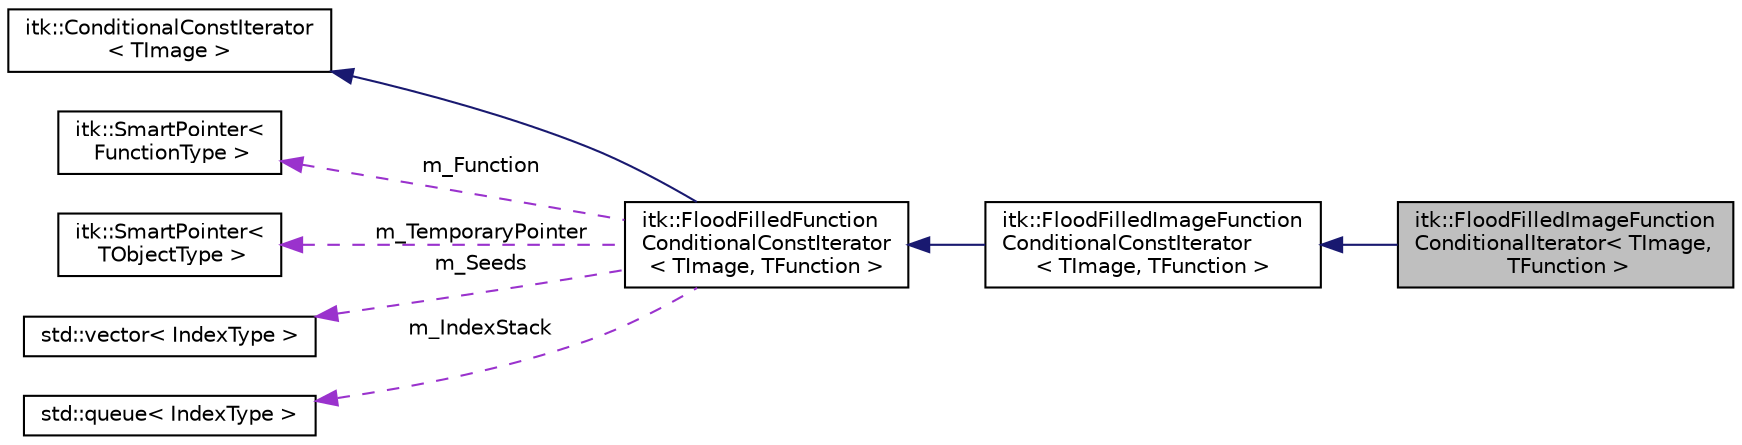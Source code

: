 digraph "itk::FloodFilledImageFunctionConditionalIterator&lt; TImage, TFunction &gt;"
{
 // LATEX_PDF_SIZE
  edge [fontname="Helvetica",fontsize="10",labelfontname="Helvetica",labelfontsize="10"];
  node [fontname="Helvetica",fontsize="10",shape=record];
  rankdir="LR";
  Node1 [label="itk::FloodFilledImageFunction\lConditionalIterator\< TImage,\l TFunction \>",height=0.2,width=0.4,color="black", fillcolor="grey75", style="filled", fontcolor="black",tooltip="Iterates over a flood-filled image function with write access to pixels."];
  Node2 -> Node1 [dir="back",color="midnightblue",fontsize="10",style="solid",fontname="Helvetica"];
  Node2 [label="itk::FloodFilledImageFunction\lConditionalConstIterator\l\< TImage, TFunction \>",height=0.2,width=0.4,color="black", fillcolor="white", style="filled",URL="$classitk_1_1FloodFilledImageFunctionConditionalConstIterator.html",tooltip="Iterates over a flood-filled image function with read-only access to pixels."];
  Node3 -> Node2 [dir="back",color="midnightblue",fontsize="10",style="solid",fontname="Helvetica"];
  Node3 [label="itk::FloodFilledFunction\lConditionalConstIterator\l\< TImage, TFunction \>",height=0.2,width=0.4,color="black", fillcolor="white", style="filled",URL="$classitk_1_1FloodFilledFunctionConditionalConstIterator.html",tooltip="Iterates over a flood-filled spatial function."];
  Node4 -> Node3 [dir="back",color="midnightblue",fontsize="10",style="solid",fontname="Helvetica"];
  Node4 [label="itk::ConditionalConstIterator\l\< TImage \>",height=0.2,width=0.4,color="black", fillcolor="white", style="filled",URL="$classitk_1_1ConditionalConstIterator.html",tooltip="A base class for other iterators where membership in the set of output pixels is conditional upon som..."];
  Node5 -> Node3 [dir="back",color="darkorchid3",fontsize="10",style="dashed",label=" m_Function" ,fontname="Helvetica"];
  Node5 [label="itk::SmartPointer\<\l FunctionType \>",height=0.2,width=0.4,color="black", fillcolor="white", style="filled",URL="$classitk_1_1SmartPointer.html",tooltip=" "];
  Node6 -> Node3 [dir="back",color="darkorchid3",fontsize="10",style="dashed",label=" m_TemporaryPointer" ,fontname="Helvetica"];
  Node6 [label="itk::SmartPointer\<\l TObjectType \>",height=0.2,width=0.4,color="black", fillcolor="white", style="filled",URL="$classitk_1_1SmartPointer.html",tooltip="Implements transparent reference counting."];
  Node7 -> Node3 [dir="back",color="darkorchid3",fontsize="10",style="dashed",label=" m_Seeds" ,fontname="Helvetica"];
  Node7 [label="std::vector\< IndexType \>",height=0.2,width=0.4,color="black", fillcolor="white", style="filled",tooltip=" "];
  Node8 -> Node3 [dir="back",color="darkorchid3",fontsize="10",style="dashed",label=" m_IndexStack" ,fontname="Helvetica"];
  Node8 [label="std::queue\< IndexType \>",height=0.2,width=0.4,color="black", fillcolor="white", style="filled",tooltip=" "];
}
